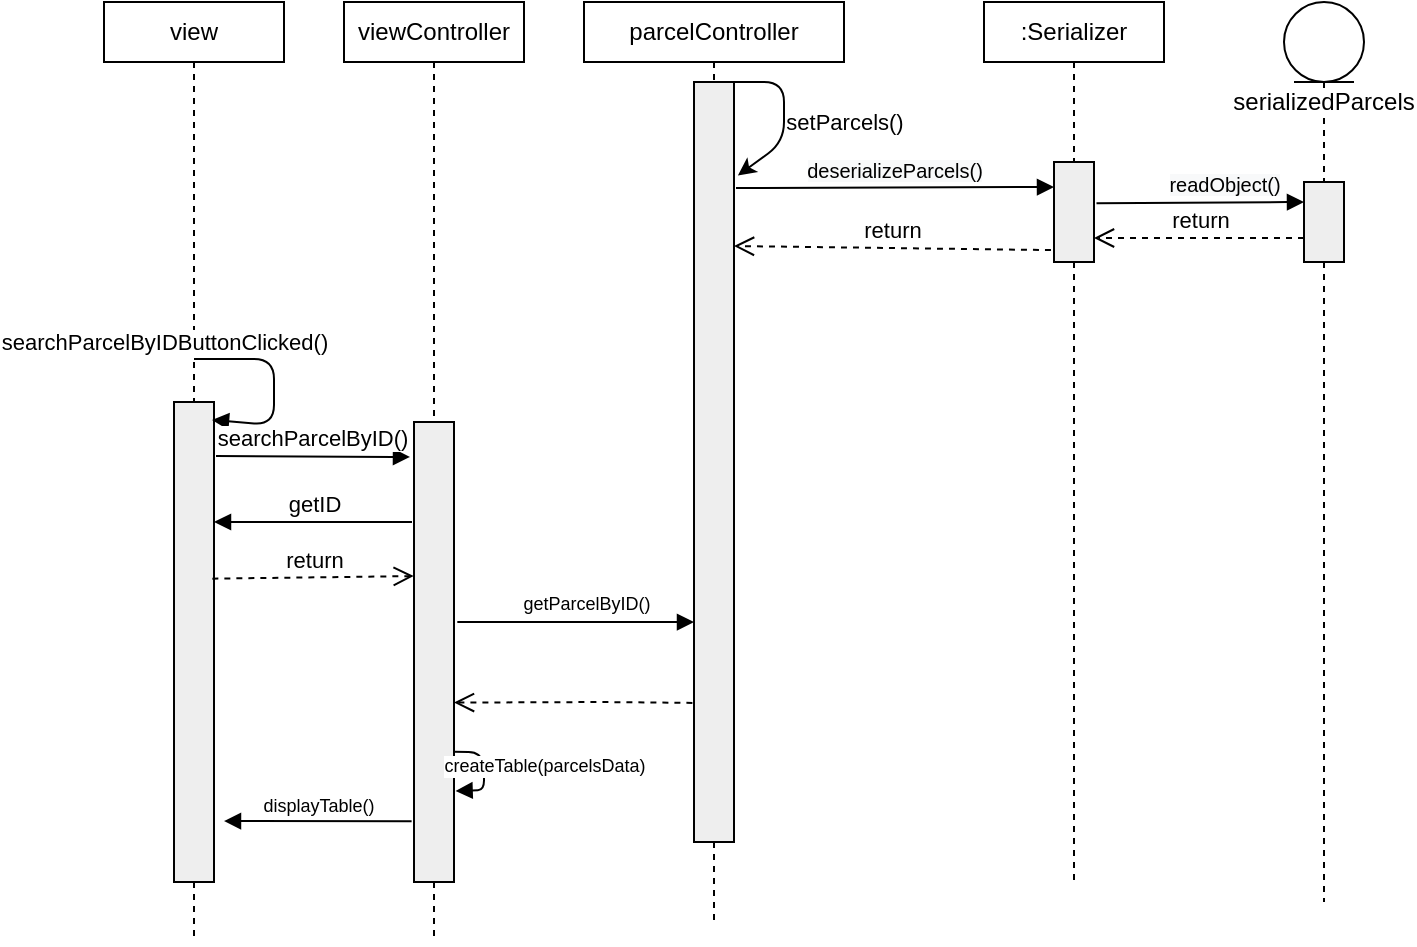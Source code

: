 <mxfile version="12.9.6" type="device"><diagram id="jlmEHatR7OFTjcvyFHJQ" name="Page-1"><mxGraphModel dx="981" dy="514" grid="1" gridSize="10" guides="1" tooltips="1" connect="1" arrows="1" fold="1" page="1" pageScale="1" pageWidth="850" pageHeight="1100" math="0" shadow="0"><root><mxCell id="0"/><mxCell id="1" parent="0"/><mxCell id="Qi8HrF6mY_pfpNBTO8mW-2" value="parcelController" style="shape=rect;html=1;whiteSpace=wrap;align=center;" parent="1" vertex="1"><mxGeometry x="300" y="50" width="130" height="30" as="geometry"/></mxCell><mxCell id="Qi8HrF6mY_pfpNBTO8mW-3" value="" style="edgeStyle=none;html=1;dashed=1;endArrow=none;align=center;verticalAlign=bottom;exitX=0.5;exitY=1;" parent="1" source="Qi8HrF6mY_pfpNBTO8mW-11" edge="1"><mxGeometry x="1" relative="1" as="geometry"><mxPoint x="365" y="510" as="targetPoint"/></mxGeometry></mxCell><mxCell id="Qi8HrF6mY_pfpNBTO8mW-4" value=":Serializer" style="shape=rect;html=1;whiteSpace=wrap;align=center;" parent="1" vertex="1"><mxGeometry x="500" y="50" width="90" height="30" as="geometry"/></mxCell><mxCell id="Qi8HrF6mY_pfpNBTO8mW-5" value="" style="edgeStyle=none;html=1;dashed=1;endArrow=none;align=center;verticalAlign=bottom;exitX=0.5;exitY=1;" parent="1" source="Qi8HrF6mY_pfpNBTO8mW-9" edge="1"><mxGeometry x="1" relative="1" as="geometry"><mxPoint x="545" y="490" as="targetPoint"/></mxGeometry></mxCell><mxCell id="Qi8HrF6mY_pfpNBTO8mW-6" value="view" style="shape=rect;html=1;whiteSpace=wrap;align=center;" parent="1" vertex="1"><mxGeometry x="60" y="50" width="90" height="30" as="geometry"/></mxCell><mxCell id="Qi8HrF6mY_pfpNBTO8mW-7" value="" style="edgeStyle=none;html=1;dashed=1;endArrow=none;" parent="1" source="Qi8HrF6mY_pfpNBTO8mW-6" target="Qi8HrF6mY_pfpNBTO8mW-8" edge="1"><mxGeometry relative="1" as="geometry"/></mxCell><mxCell id="Qi8HrF6mY_pfpNBTO8mW-8" value="" style="shape=rect;html=1;fillColor=#eeeeee;" parent="1" vertex="1"><mxGeometry x="95" y="250" width="20" height="240" as="geometry"/></mxCell><mxCell id="Qi8HrF6mY_pfpNBTO8mW-9" value="" style="shape=rect;html=1;fillColor=#eeeeee;" parent="1" vertex="1"><mxGeometry x="535" y="130" width="20" height="50" as="geometry"/></mxCell><mxCell id="Qi8HrF6mY_pfpNBTO8mW-10" value="" style="edgeStyle=none;html=1;dashed=1;endArrow=none;align=center;verticalAlign=bottom;exitX=0.5;exitY=1;" parent="1" source="Qi8HrF6mY_pfpNBTO8mW-4" target="Qi8HrF6mY_pfpNBTO8mW-9" edge="1"><mxGeometry x="1" relative="1" as="geometry"><mxPoint x="545" y="440" as="targetPoint"/><mxPoint x="545" y="80" as="sourcePoint"/></mxGeometry></mxCell><mxCell id="Qi8HrF6mY_pfpNBTO8mW-11" value="" style="shape=rect;html=1;fillColor=#eeeeee;" parent="1" vertex="1"><mxGeometry x="355" y="90" width="20" height="380" as="geometry"/></mxCell><mxCell id="Qi8HrF6mY_pfpNBTO8mW-12" value="" style="edgeStyle=none;html=1;dashed=1;endArrow=none;align=center;verticalAlign=bottom;exitX=0.5;exitY=1;" parent="1" source="Qi8HrF6mY_pfpNBTO8mW-2" target="Qi8HrF6mY_pfpNBTO8mW-11" edge="1"><mxGeometry x="1" relative="1" as="geometry"><mxPoint x="365" y="440" as="targetPoint"/><mxPoint x="365" y="80" as="sourcePoint"/></mxGeometry></mxCell><mxCell id="Qi8HrF6mY_pfpNBTO8mW-13" value="" style="endArrow=classic;html=1;exitX=1;exitY=0;exitDx=0;exitDy=0;entryX=1.097;entryY=0.123;entryDx=0;entryDy=0;entryPerimeter=0;" parent="1" source="Qi8HrF6mY_pfpNBTO8mW-11" target="Qi8HrF6mY_pfpNBTO8mW-11" edge="1"><mxGeometry width="50" height="50" relative="1" as="geometry"><mxPoint x="450" y="210" as="sourcePoint"/><mxPoint x="410" y="90" as="targetPoint"/><Array as="points"><mxPoint x="400" y="90"/><mxPoint x="400" y="120"/></Array></mxGeometry></mxCell><mxCell id="Qi8HrF6mY_pfpNBTO8mW-14" value="setParcels()" style="text;html=1;align=center;verticalAlign=middle;resizable=0;points=[];autosize=1;fontSize=11;" parent="1" vertex="1"><mxGeometry x="395" y="100" width="70" height="20" as="geometry"/></mxCell><mxCell id="Qi8HrF6mY_pfpNBTO8mW-15" value="serializedParcels&lt;br&gt;" style="shape=umlLifeline;participant=umlEntity;perimeter=lifelinePerimeter;whiteSpace=wrap;html=1;container=1;collapsible=0;recursiveResize=0;verticalAlign=top;spacingTop=36;labelBackgroundColor=#ffffff;outlineConnect=0;" parent="1" vertex="1"><mxGeometry x="650" y="50" width="40" height="450" as="geometry"/></mxCell><mxCell id="Qi8HrF6mY_pfpNBTO8mW-16" value="" style="shape=rect;html=1;fillColor=#eeeeee;" parent="Qi8HrF6mY_pfpNBTO8mW-15" vertex="1"><mxGeometry x="10" y="90" width="20" height="40" as="geometry"/></mxCell><mxCell id="Qi8HrF6mY_pfpNBTO8mW-17" value="&lt;span style=&quot;font-size: 10px ; background-color: rgb(248 , 249 , 250)&quot;&gt;deserializeParcels()&lt;/span&gt;" style="html=1;verticalAlign=bottom;endArrow=block;entryX=0;entryY=0.25;entryDx=0;entryDy=0;" parent="1" target="Qi8HrF6mY_pfpNBTO8mW-9" edge="1"><mxGeometry width="80" relative="1" as="geometry"><mxPoint x="376" y="143" as="sourcePoint"/><mxPoint x="510" y="260" as="targetPoint"/></mxGeometry></mxCell><mxCell id="Qi8HrF6mY_pfpNBTO8mW-18" value="&lt;span style=&quot;font-size: 10px ; background-color: rgb(248 , 249 , 250)&quot;&gt;readObject()&lt;br&gt;&lt;/span&gt;" style="html=1;verticalAlign=bottom;endArrow=block;entryX=0;entryY=0.25;entryDx=0;entryDy=0;exitX=1.062;exitY=0.412;exitDx=0;exitDy=0;exitPerimeter=0;" parent="1" source="Qi8HrF6mY_pfpNBTO8mW-9" target="Qi8HrF6mY_pfpNBTO8mW-16" edge="1"><mxGeometry x="0.229" width="80" relative="1" as="geometry"><mxPoint x="386.24" y="151.6" as="sourcePoint"/><mxPoint x="545" y="150" as="targetPoint"/><mxPoint as="offset"/></mxGeometry></mxCell><mxCell id="Qi8HrF6mY_pfpNBTO8mW-19" value="return" style="html=1;verticalAlign=bottom;endArrow=open;dashed=1;endSize=8;" parent="1" edge="1"><mxGeometry relative="1" as="geometry"><mxPoint x="660" y="168" as="sourcePoint"/><mxPoint x="555" y="168" as="targetPoint"/></mxGeometry></mxCell><mxCell id="Qi8HrF6mY_pfpNBTO8mW-20" value="return" style="html=1;verticalAlign=bottom;endArrow=open;dashed=1;endSize=8;exitX=-0.076;exitY=0.881;exitDx=0;exitDy=0;exitPerimeter=0;fontSize=11;" parent="1" source="Qi8HrF6mY_pfpNBTO8mW-9" edge="1"><mxGeometry relative="1" as="geometry"><mxPoint x="518" y="170" as="sourcePoint"/><mxPoint x="375" y="172" as="targetPoint"/></mxGeometry></mxCell><mxCell id="Qi8HrF6mY_pfpNBTO8mW-21" value="searchParcelByIDButtonClicked()" style="html=1;verticalAlign=bottom;endArrow=block;" parent="1" edge="1"><mxGeometry x="-0.232" y="-55" width="80" relative="1" as="geometry"><mxPoint x="105" y="228.5" as="sourcePoint"/><mxPoint x="114" y="259" as="targetPoint"/><Array as="points"><mxPoint x="145" y="228.5"/><mxPoint x="145" y="261.5"/></Array><mxPoint as="offset"/></mxGeometry></mxCell><mxCell id="Qi8HrF6mY_pfpNBTO8mW-36" value="viewController" style="shape=rect;html=1;whiteSpace=wrap;align=center;" parent="1" vertex="1"><mxGeometry x="180" y="50" width="90" height="30" as="geometry"/></mxCell><mxCell id="Qi8HrF6mY_pfpNBTO8mW-37" value="" style="edgeStyle=none;html=1;dashed=1;endArrow=none;" parent="1" source="Qi8HrF6mY_pfpNBTO8mW-48" edge="1"><mxGeometry relative="1" as="geometry"><mxPoint x="225" y="520" as="targetPoint"/></mxGeometry></mxCell><mxCell id="Qi8HrF6mY_pfpNBTO8mW-47" value="searchParcelByID()" style="html=1;verticalAlign=bottom;endArrow=block;entryX=-0.1;entryY=0.076;entryDx=0;entryDy=0;entryPerimeter=0;" parent="1" target="Qi8HrF6mY_pfpNBTO8mW-48" edge="1"><mxGeometry width="80" relative="1" as="geometry"><mxPoint x="116" y="277" as="sourcePoint"/><mxPoint x="230" y="295" as="targetPoint"/></mxGeometry></mxCell><mxCell id="Qi8HrF6mY_pfpNBTO8mW-48" value="" style="shape=rect;html=1;fillColor=#eeeeee;" parent="1" vertex="1"><mxGeometry x="215" y="260" width="20" height="230" as="geometry"/></mxCell><mxCell id="Qi8HrF6mY_pfpNBTO8mW-49" value="" style="edgeStyle=none;html=1;dashed=1;endArrow=none;" parent="1" source="Qi8HrF6mY_pfpNBTO8mW-36" target="Qi8HrF6mY_pfpNBTO8mW-48" edge="1"><mxGeometry relative="1" as="geometry"><mxPoint x="225" y="80" as="sourcePoint"/><mxPoint x="225" y="520" as="targetPoint"/></mxGeometry></mxCell><mxCell id="Qi8HrF6mY_pfpNBTO8mW-53" value="getParcelByID()" style="html=1;verticalAlign=bottom;endArrow=block;exitX=1.083;exitY=0.435;exitDx=0;exitDy=0;fontSize=9;exitPerimeter=0;" parent="1" source="Qi8HrF6mY_pfpNBTO8mW-48" edge="1"><mxGeometry x="0.085" y="1" width="80" relative="1" as="geometry"><mxPoint x="245" y="327.5" as="sourcePoint"/><mxPoint x="355" y="360" as="targetPoint"/><mxPoint as="offset"/></mxGeometry></mxCell><mxCell id="Qi8HrF6mY_pfpNBTO8mW-59" value="" style="html=1;verticalAlign=bottom;endArrow=open;dashed=1;endSize=8;fontSize=9;exitX=-0.04;exitY=0.817;exitDx=0;exitDy=0;exitPerimeter=0;entryX=1;entryY=0.61;entryDx=0;entryDy=0;entryPerimeter=0;" parent="1" source="Qi8HrF6mY_pfpNBTO8mW-11" target="Qi8HrF6mY_pfpNBTO8mW-48" edge="1"><mxGeometry relative="1" as="geometry"><mxPoint x="260" y="420" as="sourcePoint"/><mxPoint x="180" y="420" as="targetPoint"/><Array as="points"><mxPoint x="310" y="400"/></Array></mxGeometry></mxCell><mxCell id="Qi8HrF6mY_pfpNBTO8mW-60" value="createTable(parcelsData)" style="html=1;verticalAlign=bottom;endArrow=block;fontSize=9;exitX=0.98;exitY=0.717;exitDx=0;exitDy=0;exitPerimeter=0;entryX=1.04;entryY=0.802;entryDx=0;entryDy=0;entryPerimeter=0;" parent="1" source="Qi8HrF6mY_pfpNBTO8mW-48" target="Qi8HrF6mY_pfpNBTO8mW-48" edge="1"><mxGeometry x="0.415" y="-30" width="80" relative="1" as="geometry"><mxPoint x="180" y="380" as="sourcePoint"/><mxPoint x="260" y="380" as="targetPoint"/><Array as="points"><mxPoint x="250" y="425"/><mxPoint x="250" y="444"/></Array><mxPoint x="31" y="26" as="offset"/></mxGeometry></mxCell><mxCell id="Qi8HrF6mY_pfpNBTO8mW-61" value="displayTable()" style="html=1;verticalAlign=bottom;endArrow=block;fontSize=9;exitX=-0.06;exitY=0.868;exitDx=0;exitDy=0;exitPerimeter=0;entryX=1.25;entryY=0.873;entryDx=0;entryDy=0;entryPerimeter=0;" parent="1" source="Qi8HrF6mY_pfpNBTO8mW-48" target="Qi8HrF6mY_pfpNBTO8mW-8" edge="1"><mxGeometry width="80" relative="1" as="geometry"><mxPoint x="140" y="510" as="sourcePoint"/><mxPoint x="220" y="510" as="targetPoint"/></mxGeometry></mxCell><mxCell id="Qi8HrF6mY_pfpNBTO8mW-62" value="" style="endArrow=none;dashed=1;html=1;fontSize=9;exitX=0.5;exitY=1;exitDx=0;exitDy=0;" parent="1" source="Qi8HrF6mY_pfpNBTO8mW-8" edge="1"><mxGeometry width="50" height="50" relative="1" as="geometry"><mxPoint x="200" y="480" as="sourcePoint"/><mxPoint x="105" y="520" as="targetPoint"/></mxGeometry></mxCell><mxCell id="cDq5pWqvTfIauhXgTIVe-3" value="getID" style="html=1;verticalAlign=bottom;endArrow=block;entryX=1;entryY=0.25;entryDx=0;entryDy=0;" edge="1" parent="1" target="Qi8HrF6mY_pfpNBTO8mW-8"><mxGeometry width="80" relative="1" as="geometry"><mxPoint x="214" y="310" as="sourcePoint"/><mxPoint x="460" y="280" as="targetPoint"/></mxGeometry></mxCell><mxCell id="cDq5pWqvTfIauhXgTIVe-4" value="return" style="html=1;verticalAlign=bottom;endArrow=open;dashed=1;endSize=8;exitX=0.959;exitY=0.368;exitDx=0;exitDy=0;exitPerimeter=0;entryX=-0.007;entryY=0.335;entryDx=0;entryDy=0;entryPerimeter=0;" edge="1" parent="1" source="Qi8HrF6mY_pfpNBTO8mW-8" target="Qi8HrF6mY_pfpNBTO8mW-48"><mxGeometry relative="1" as="geometry"><mxPoint x="460" y="280" as="sourcePoint"/><mxPoint x="380" y="280" as="targetPoint"/></mxGeometry></mxCell></root></mxGraphModel></diagram></mxfile>